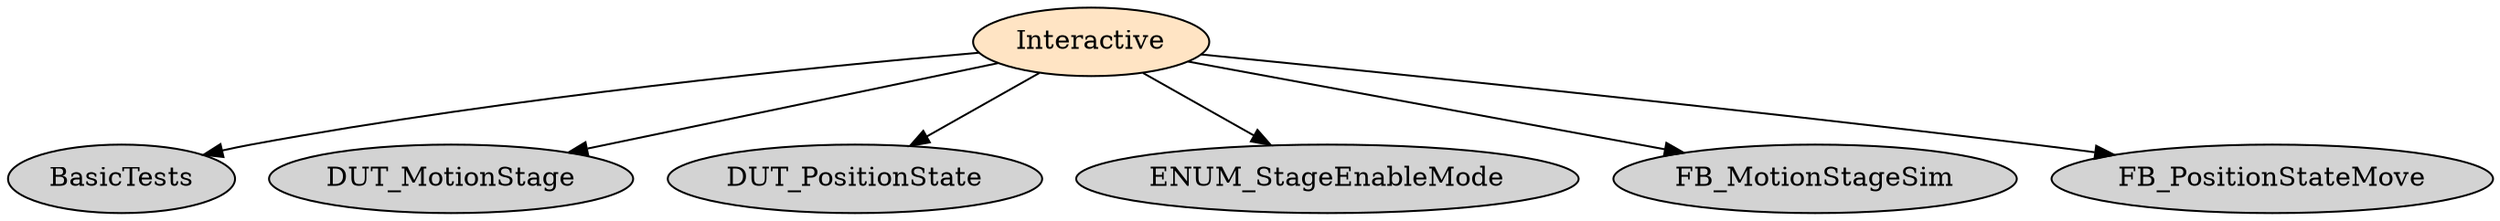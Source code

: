 digraph Interactive {
     node [style=filled]
    Interactive [fillcolor = bisque];
    Interactive -> BasicTests;
    Interactive -> DUT_MotionStage;
    Interactive -> DUT_PositionState;
    Interactive -> ENUM_StageEnableMode;
    Interactive -> FB_MotionStageSim;
    Interactive -> FB_PositionStateMove;
}
